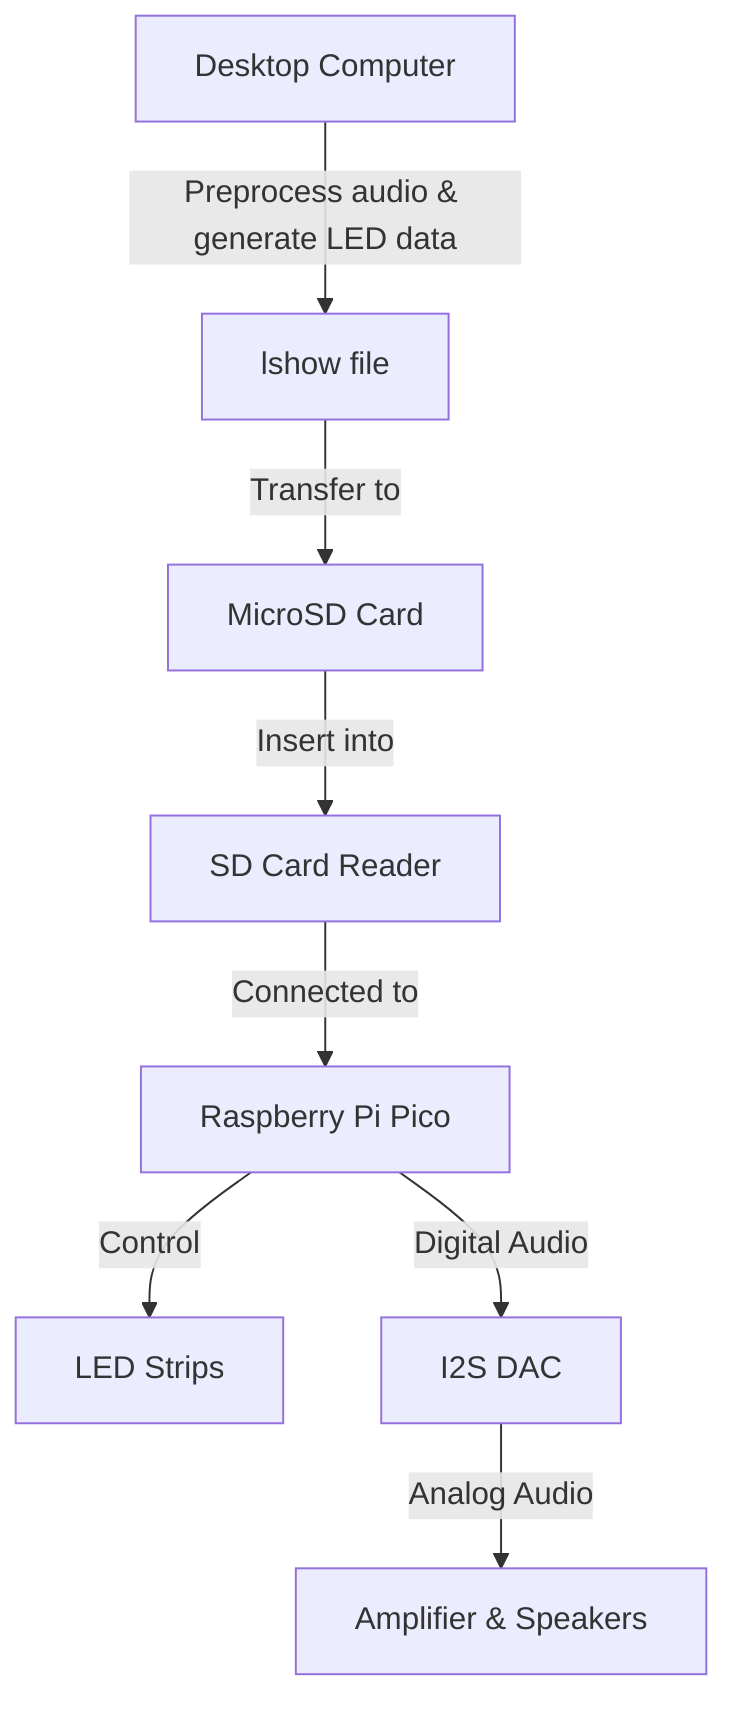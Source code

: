 graph TD
    A[Desktop Computer] -->|Preprocess audio & generate LED data| B[lshow file]
    B -->|Transfer to| C[MicroSD Card]
    C -->|Insert into| D[SD Card Reader]
    D -->|Connected to| E[Raspberry Pi Pico]
    E -->|Control| F[LED Strips]
    E -->|Digital Audio| G[I2S DAC]
    G -->|Analog Audio| H[Amplifier & Speakers]